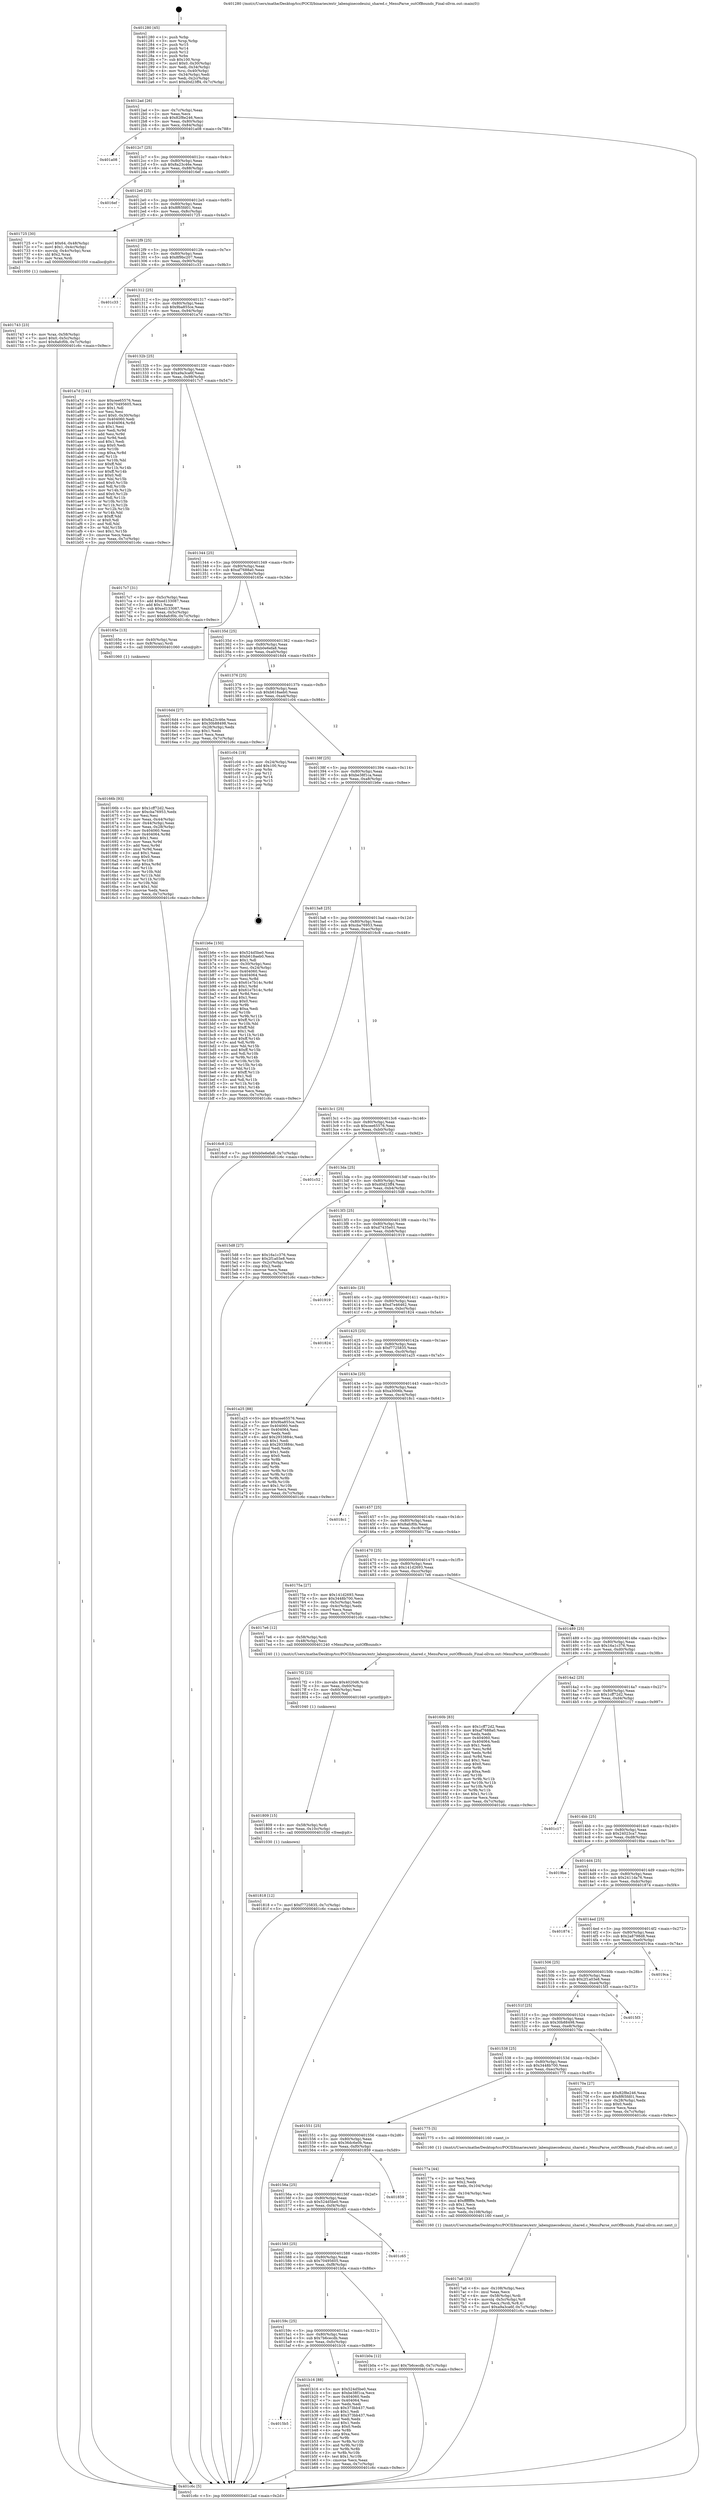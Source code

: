 digraph "0x401280" {
  label = "0x401280 (/mnt/c/Users/mathe/Desktop/tcc/POCII/binaries/extr_labenginecodeuiui_shared.c_MenuParse_outOfBounds_Final-ollvm.out::main(0))"
  labelloc = "t"
  node[shape=record]

  Entry [label="",width=0.3,height=0.3,shape=circle,fillcolor=black,style=filled]
  "0x4012ad" [label="{
     0x4012ad [26]\l
     | [instrs]\l
     &nbsp;&nbsp;0x4012ad \<+3\>: mov -0x7c(%rbp),%eax\l
     &nbsp;&nbsp;0x4012b0 \<+2\>: mov %eax,%ecx\l
     &nbsp;&nbsp;0x4012b2 \<+6\>: sub $0x82f8e246,%ecx\l
     &nbsp;&nbsp;0x4012b8 \<+3\>: mov %eax,-0x80(%rbp)\l
     &nbsp;&nbsp;0x4012bb \<+6\>: mov %ecx,-0x84(%rbp)\l
     &nbsp;&nbsp;0x4012c1 \<+6\>: je 0000000000401a08 \<main+0x788\>\l
  }"]
  "0x401a08" [label="{
     0x401a08\l
  }", style=dashed]
  "0x4012c7" [label="{
     0x4012c7 [25]\l
     | [instrs]\l
     &nbsp;&nbsp;0x4012c7 \<+5\>: jmp 00000000004012cc \<main+0x4c\>\l
     &nbsp;&nbsp;0x4012cc \<+3\>: mov -0x80(%rbp),%eax\l
     &nbsp;&nbsp;0x4012cf \<+5\>: sub $0x8a23c46e,%eax\l
     &nbsp;&nbsp;0x4012d4 \<+6\>: mov %eax,-0x88(%rbp)\l
     &nbsp;&nbsp;0x4012da \<+6\>: je 00000000004016ef \<main+0x46f\>\l
  }"]
  Exit [label="",width=0.3,height=0.3,shape=circle,fillcolor=black,style=filled,peripheries=2]
  "0x4016ef" [label="{
     0x4016ef\l
  }", style=dashed]
  "0x4012e0" [label="{
     0x4012e0 [25]\l
     | [instrs]\l
     &nbsp;&nbsp;0x4012e0 \<+5\>: jmp 00000000004012e5 \<main+0x65\>\l
     &nbsp;&nbsp;0x4012e5 \<+3\>: mov -0x80(%rbp),%eax\l
     &nbsp;&nbsp;0x4012e8 \<+5\>: sub $0x8f65fd01,%eax\l
     &nbsp;&nbsp;0x4012ed \<+6\>: mov %eax,-0x8c(%rbp)\l
     &nbsp;&nbsp;0x4012f3 \<+6\>: je 0000000000401725 \<main+0x4a5\>\l
  }"]
  "0x4015b5" [label="{
     0x4015b5\l
  }", style=dashed]
  "0x401725" [label="{
     0x401725 [30]\l
     | [instrs]\l
     &nbsp;&nbsp;0x401725 \<+7\>: movl $0x64,-0x48(%rbp)\l
     &nbsp;&nbsp;0x40172c \<+7\>: movl $0x1,-0x4c(%rbp)\l
     &nbsp;&nbsp;0x401733 \<+4\>: movslq -0x4c(%rbp),%rax\l
     &nbsp;&nbsp;0x401737 \<+4\>: shl $0x2,%rax\l
     &nbsp;&nbsp;0x40173b \<+3\>: mov %rax,%rdi\l
     &nbsp;&nbsp;0x40173e \<+5\>: call 0000000000401050 \<malloc@plt\>\l
     | [calls]\l
     &nbsp;&nbsp;0x401050 \{1\} (unknown)\l
  }"]
  "0x4012f9" [label="{
     0x4012f9 [25]\l
     | [instrs]\l
     &nbsp;&nbsp;0x4012f9 \<+5\>: jmp 00000000004012fe \<main+0x7e\>\l
     &nbsp;&nbsp;0x4012fe \<+3\>: mov -0x80(%rbp),%eax\l
     &nbsp;&nbsp;0x401301 \<+5\>: sub $0x8f9bc207,%eax\l
     &nbsp;&nbsp;0x401306 \<+6\>: mov %eax,-0x90(%rbp)\l
     &nbsp;&nbsp;0x40130c \<+6\>: je 0000000000401c33 \<main+0x9b3\>\l
  }"]
  "0x401b16" [label="{
     0x401b16 [88]\l
     | [instrs]\l
     &nbsp;&nbsp;0x401b16 \<+5\>: mov $0x524d5be0,%eax\l
     &nbsp;&nbsp;0x401b1b \<+5\>: mov $0xbe38f1ca,%ecx\l
     &nbsp;&nbsp;0x401b20 \<+7\>: mov 0x404060,%edx\l
     &nbsp;&nbsp;0x401b27 \<+7\>: mov 0x404064,%esi\l
     &nbsp;&nbsp;0x401b2e \<+2\>: mov %edx,%edi\l
     &nbsp;&nbsp;0x401b30 \<+6\>: sub $0x373bb437,%edi\l
     &nbsp;&nbsp;0x401b36 \<+3\>: sub $0x1,%edi\l
     &nbsp;&nbsp;0x401b39 \<+6\>: add $0x373bb437,%edi\l
     &nbsp;&nbsp;0x401b3f \<+3\>: imul %edi,%edx\l
     &nbsp;&nbsp;0x401b42 \<+3\>: and $0x1,%edx\l
     &nbsp;&nbsp;0x401b45 \<+3\>: cmp $0x0,%edx\l
     &nbsp;&nbsp;0x401b48 \<+4\>: sete %r8b\l
     &nbsp;&nbsp;0x401b4c \<+3\>: cmp $0xa,%esi\l
     &nbsp;&nbsp;0x401b4f \<+4\>: setl %r9b\l
     &nbsp;&nbsp;0x401b53 \<+3\>: mov %r8b,%r10b\l
     &nbsp;&nbsp;0x401b56 \<+3\>: and %r9b,%r10b\l
     &nbsp;&nbsp;0x401b59 \<+3\>: xor %r9b,%r8b\l
     &nbsp;&nbsp;0x401b5c \<+3\>: or %r8b,%r10b\l
     &nbsp;&nbsp;0x401b5f \<+4\>: test $0x1,%r10b\l
     &nbsp;&nbsp;0x401b63 \<+3\>: cmovne %ecx,%eax\l
     &nbsp;&nbsp;0x401b66 \<+3\>: mov %eax,-0x7c(%rbp)\l
     &nbsp;&nbsp;0x401b69 \<+5\>: jmp 0000000000401c6c \<main+0x9ec\>\l
  }"]
  "0x401c33" [label="{
     0x401c33\l
  }", style=dashed]
  "0x401312" [label="{
     0x401312 [25]\l
     | [instrs]\l
     &nbsp;&nbsp;0x401312 \<+5\>: jmp 0000000000401317 \<main+0x97\>\l
     &nbsp;&nbsp;0x401317 \<+3\>: mov -0x80(%rbp),%eax\l
     &nbsp;&nbsp;0x40131a \<+5\>: sub $0x9ba855ce,%eax\l
     &nbsp;&nbsp;0x40131f \<+6\>: mov %eax,-0x94(%rbp)\l
     &nbsp;&nbsp;0x401325 \<+6\>: je 0000000000401a7d \<main+0x7fd\>\l
  }"]
  "0x40159c" [label="{
     0x40159c [25]\l
     | [instrs]\l
     &nbsp;&nbsp;0x40159c \<+5\>: jmp 00000000004015a1 \<main+0x321\>\l
     &nbsp;&nbsp;0x4015a1 \<+3\>: mov -0x80(%rbp),%eax\l
     &nbsp;&nbsp;0x4015a4 \<+5\>: sub $0x7b6cecdb,%eax\l
     &nbsp;&nbsp;0x4015a9 \<+6\>: mov %eax,-0xfc(%rbp)\l
     &nbsp;&nbsp;0x4015af \<+6\>: je 0000000000401b16 \<main+0x896\>\l
  }"]
  "0x401a7d" [label="{
     0x401a7d [141]\l
     | [instrs]\l
     &nbsp;&nbsp;0x401a7d \<+5\>: mov $0xcee65576,%eax\l
     &nbsp;&nbsp;0x401a82 \<+5\>: mov $0x70495605,%ecx\l
     &nbsp;&nbsp;0x401a87 \<+2\>: mov $0x1,%dl\l
     &nbsp;&nbsp;0x401a89 \<+2\>: xor %esi,%esi\l
     &nbsp;&nbsp;0x401a8b \<+7\>: movl $0x0,-0x30(%rbp)\l
     &nbsp;&nbsp;0x401a92 \<+7\>: mov 0x404060,%edi\l
     &nbsp;&nbsp;0x401a99 \<+8\>: mov 0x404064,%r8d\l
     &nbsp;&nbsp;0x401aa1 \<+3\>: sub $0x1,%esi\l
     &nbsp;&nbsp;0x401aa4 \<+3\>: mov %edi,%r9d\l
     &nbsp;&nbsp;0x401aa7 \<+3\>: add %esi,%r9d\l
     &nbsp;&nbsp;0x401aaa \<+4\>: imul %r9d,%edi\l
     &nbsp;&nbsp;0x401aae \<+3\>: and $0x1,%edi\l
     &nbsp;&nbsp;0x401ab1 \<+3\>: cmp $0x0,%edi\l
     &nbsp;&nbsp;0x401ab4 \<+4\>: sete %r10b\l
     &nbsp;&nbsp;0x401ab8 \<+4\>: cmp $0xa,%r8d\l
     &nbsp;&nbsp;0x401abc \<+4\>: setl %r11b\l
     &nbsp;&nbsp;0x401ac0 \<+3\>: mov %r10b,%bl\l
     &nbsp;&nbsp;0x401ac3 \<+3\>: xor $0xff,%bl\l
     &nbsp;&nbsp;0x401ac6 \<+3\>: mov %r11b,%r14b\l
     &nbsp;&nbsp;0x401ac9 \<+4\>: xor $0xff,%r14b\l
     &nbsp;&nbsp;0x401acd \<+3\>: xor $0x0,%dl\l
     &nbsp;&nbsp;0x401ad0 \<+3\>: mov %bl,%r15b\l
     &nbsp;&nbsp;0x401ad3 \<+4\>: and $0x0,%r15b\l
     &nbsp;&nbsp;0x401ad7 \<+3\>: and %dl,%r10b\l
     &nbsp;&nbsp;0x401ada \<+3\>: mov %r14b,%r12b\l
     &nbsp;&nbsp;0x401add \<+4\>: and $0x0,%r12b\l
     &nbsp;&nbsp;0x401ae1 \<+3\>: and %dl,%r11b\l
     &nbsp;&nbsp;0x401ae4 \<+3\>: or %r10b,%r15b\l
     &nbsp;&nbsp;0x401ae7 \<+3\>: or %r11b,%r12b\l
     &nbsp;&nbsp;0x401aea \<+3\>: xor %r12b,%r15b\l
     &nbsp;&nbsp;0x401aed \<+3\>: or %r14b,%bl\l
     &nbsp;&nbsp;0x401af0 \<+3\>: xor $0xff,%bl\l
     &nbsp;&nbsp;0x401af3 \<+3\>: or $0x0,%dl\l
     &nbsp;&nbsp;0x401af6 \<+2\>: and %dl,%bl\l
     &nbsp;&nbsp;0x401af8 \<+3\>: or %bl,%r15b\l
     &nbsp;&nbsp;0x401afb \<+4\>: test $0x1,%r15b\l
     &nbsp;&nbsp;0x401aff \<+3\>: cmovne %ecx,%eax\l
     &nbsp;&nbsp;0x401b02 \<+3\>: mov %eax,-0x7c(%rbp)\l
     &nbsp;&nbsp;0x401b05 \<+5\>: jmp 0000000000401c6c \<main+0x9ec\>\l
  }"]
  "0x40132b" [label="{
     0x40132b [25]\l
     | [instrs]\l
     &nbsp;&nbsp;0x40132b \<+5\>: jmp 0000000000401330 \<main+0xb0\>\l
     &nbsp;&nbsp;0x401330 \<+3\>: mov -0x80(%rbp),%eax\l
     &nbsp;&nbsp;0x401333 \<+5\>: sub $0xa9a3ca6f,%eax\l
     &nbsp;&nbsp;0x401338 \<+6\>: mov %eax,-0x98(%rbp)\l
     &nbsp;&nbsp;0x40133e \<+6\>: je 00000000004017c7 \<main+0x547\>\l
  }"]
  "0x401b0a" [label="{
     0x401b0a [12]\l
     | [instrs]\l
     &nbsp;&nbsp;0x401b0a \<+7\>: movl $0x7b6cecdb,-0x7c(%rbp)\l
     &nbsp;&nbsp;0x401b11 \<+5\>: jmp 0000000000401c6c \<main+0x9ec\>\l
  }"]
  "0x4017c7" [label="{
     0x4017c7 [31]\l
     | [instrs]\l
     &nbsp;&nbsp;0x4017c7 \<+3\>: mov -0x5c(%rbp),%eax\l
     &nbsp;&nbsp;0x4017ca \<+5\>: add $0xed133087,%eax\l
     &nbsp;&nbsp;0x4017cf \<+3\>: add $0x1,%eax\l
     &nbsp;&nbsp;0x4017d2 \<+5\>: sub $0xed133087,%eax\l
     &nbsp;&nbsp;0x4017d7 \<+3\>: mov %eax,-0x5c(%rbp)\l
     &nbsp;&nbsp;0x4017da \<+7\>: movl $0x8afcf0b,-0x7c(%rbp)\l
     &nbsp;&nbsp;0x4017e1 \<+5\>: jmp 0000000000401c6c \<main+0x9ec\>\l
  }"]
  "0x401344" [label="{
     0x401344 [25]\l
     | [instrs]\l
     &nbsp;&nbsp;0x401344 \<+5\>: jmp 0000000000401349 \<main+0xc9\>\l
     &nbsp;&nbsp;0x401349 \<+3\>: mov -0x80(%rbp),%eax\l
     &nbsp;&nbsp;0x40134c \<+5\>: sub $0xaf7688a0,%eax\l
     &nbsp;&nbsp;0x401351 \<+6\>: mov %eax,-0x9c(%rbp)\l
     &nbsp;&nbsp;0x401357 \<+6\>: je 000000000040165e \<main+0x3de\>\l
  }"]
  "0x401583" [label="{
     0x401583 [25]\l
     | [instrs]\l
     &nbsp;&nbsp;0x401583 \<+5\>: jmp 0000000000401588 \<main+0x308\>\l
     &nbsp;&nbsp;0x401588 \<+3\>: mov -0x80(%rbp),%eax\l
     &nbsp;&nbsp;0x40158b \<+5\>: sub $0x70495605,%eax\l
     &nbsp;&nbsp;0x401590 \<+6\>: mov %eax,-0xf8(%rbp)\l
     &nbsp;&nbsp;0x401596 \<+6\>: je 0000000000401b0a \<main+0x88a\>\l
  }"]
  "0x40165e" [label="{
     0x40165e [13]\l
     | [instrs]\l
     &nbsp;&nbsp;0x40165e \<+4\>: mov -0x40(%rbp),%rax\l
     &nbsp;&nbsp;0x401662 \<+4\>: mov 0x8(%rax),%rdi\l
     &nbsp;&nbsp;0x401666 \<+5\>: call 0000000000401060 \<atoi@plt\>\l
     | [calls]\l
     &nbsp;&nbsp;0x401060 \{1\} (unknown)\l
  }"]
  "0x40135d" [label="{
     0x40135d [25]\l
     | [instrs]\l
     &nbsp;&nbsp;0x40135d \<+5\>: jmp 0000000000401362 \<main+0xe2\>\l
     &nbsp;&nbsp;0x401362 \<+3\>: mov -0x80(%rbp),%eax\l
     &nbsp;&nbsp;0x401365 \<+5\>: sub $0xb0e6efa8,%eax\l
     &nbsp;&nbsp;0x40136a \<+6\>: mov %eax,-0xa0(%rbp)\l
     &nbsp;&nbsp;0x401370 \<+6\>: je 00000000004016d4 \<main+0x454\>\l
  }"]
  "0x401c65" [label="{
     0x401c65\l
  }", style=dashed]
  "0x4016d4" [label="{
     0x4016d4 [27]\l
     | [instrs]\l
     &nbsp;&nbsp;0x4016d4 \<+5\>: mov $0x8a23c46e,%eax\l
     &nbsp;&nbsp;0x4016d9 \<+5\>: mov $0x30b88498,%ecx\l
     &nbsp;&nbsp;0x4016de \<+3\>: mov -0x28(%rbp),%edx\l
     &nbsp;&nbsp;0x4016e1 \<+3\>: cmp $0x1,%edx\l
     &nbsp;&nbsp;0x4016e4 \<+3\>: cmovl %ecx,%eax\l
     &nbsp;&nbsp;0x4016e7 \<+3\>: mov %eax,-0x7c(%rbp)\l
     &nbsp;&nbsp;0x4016ea \<+5\>: jmp 0000000000401c6c \<main+0x9ec\>\l
  }"]
  "0x401376" [label="{
     0x401376 [25]\l
     | [instrs]\l
     &nbsp;&nbsp;0x401376 \<+5\>: jmp 000000000040137b \<main+0xfb\>\l
     &nbsp;&nbsp;0x40137b \<+3\>: mov -0x80(%rbp),%eax\l
     &nbsp;&nbsp;0x40137e \<+5\>: sub $0xb618aeb0,%eax\l
     &nbsp;&nbsp;0x401383 \<+6\>: mov %eax,-0xa4(%rbp)\l
     &nbsp;&nbsp;0x401389 \<+6\>: je 0000000000401c04 \<main+0x984\>\l
  }"]
  "0x40156a" [label="{
     0x40156a [25]\l
     | [instrs]\l
     &nbsp;&nbsp;0x40156a \<+5\>: jmp 000000000040156f \<main+0x2ef\>\l
     &nbsp;&nbsp;0x40156f \<+3\>: mov -0x80(%rbp),%eax\l
     &nbsp;&nbsp;0x401572 \<+5\>: sub $0x524d5be0,%eax\l
     &nbsp;&nbsp;0x401577 \<+6\>: mov %eax,-0xf4(%rbp)\l
     &nbsp;&nbsp;0x40157d \<+6\>: je 0000000000401c65 \<main+0x9e5\>\l
  }"]
  "0x401c04" [label="{
     0x401c04 [19]\l
     | [instrs]\l
     &nbsp;&nbsp;0x401c04 \<+3\>: mov -0x24(%rbp),%eax\l
     &nbsp;&nbsp;0x401c07 \<+7\>: add $0x100,%rsp\l
     &nbsp;&nbsp;0x401c0e \<+1\>: pop %rbx\l
     &nbsp;&nbsp;0x401c0f \<+2\>: pop %r12\l
     &nbsp;&nbsp;0x401c11 \<+2\>: pop %r14\l
     &nbsp;&nbsp;0x401c13 \<+2\>: pop %r15\l
     &nbsp;&nbsp;0x401c15 \<+1\>: pop %rbp\l
     &nbsp;&nbsp;0x401c16 \<+1\>: ret\l
  }"]
  "0x40138f" [label="{
     0x40138f [25]\l
     | [instrs]\l
     &nbsp;&nbsp;0x40138f \<+5\>: jmp 0000000000401394 \<main+0x114\>\l
     &nbsp;&nbsp;0x401394 \<+3\>: mov -0x80(%rbp),%eax\l
     &nbsp;&nbsp;0x401397 \<+5\>: sub $0xbe38f1ca,%eax\l
     &nbsp;&nbsp;0x40139c \<+6\>: mov %eax,-0xa8(%rbp)\l
     &nbsp;&nbsp;0x4013a2 \<+6\>: je 0000000000401b6e \<main+0x8ee\>\l
  }"]
  "0x401859" [label="{
     0x401859\l
  }", style=dashed]
  "0x401b6e" [label="{
     0x401b6e [150]\l
     | [instrs]\l
     &nbsp;&nbsp;0x401b6e \<+5\>: mov $0x524d5be0,%eax\l
     &nbsp;&nbsp;0x401b73 \<+5\>: mov $0xb618aeb0,%ecx\l
     &nbsp;&nbsp;0x401b78 \<+2\>: mov $0x1,%dl\l
     &nbsp;&nbsp;0x401b7a \<+3\>: mov -0x30(%rbp),%esi\l
     &nbsp;&nbsp;0x401b7d \<+3\>: mov %esi,-0x24(%rbp)\l
     &nbsp;&nbsp;0x401b80 \<+7\>: mov 0x404060,%esi\l
     &nbsp;&nbsp;0x401b87 \<+7\>: mov 0x404064,%edi\l
     &nbsp;&nbsp;0x401b8e \<+3\>: mov %esi,%r8d\l
     &nbsp;&nbsp;0x401b91 \<+7\>: sub $0x61e7b14c,%r8d\l
     &nbsp;&nbsp;0x401b98 \<+4\>: sub $0x1,%r8d\l
     &nbsp;&nbsp;0x401b9c \<+7\>: add $0x61e7b14c,%r8d\l
     &nbsp;&nbsp;0x401ba3 \<+4\>: imul %r8d,%esi\l
     &nbsp;&nbsp;0x401ba7 \<+3\>: and $0x1,%esi\l
     &nbsp;&nbsp;0x401baa \<+3\>: cmp $0x0,%esi\l
     &nbsp;&nbsp;0x401bad \<+4\>: sete %r9b\l
     &nbsp;&nbsp;0x401bb1 \<+3\>: cmp $0xa,%edi\l
     &nbsp;&nbsp;0x401bb4 \<+4\>: setl %r10b\l
     &nbsp;&nbsp;0x401bb8 \<+3\>: mov %r9b,%r11b\l
     &nbsp;&nbsp;0x401bbb \<+4\>: xor $0xff,%r11b\l
     &nbsp;&nbsp;0x401bbf \<+3\>: mov %r10b,%bl\l
     &nbsp;&nbsp;0x401bc2 \<+3\>: xor $0xff,%bl\l
     &nbsp;&nbsp;0x401bc5 \<+3\>: xor $0x1,%dl\l
     &nbsp;&nbsp;0x401bc8 \<+3\>: mov %r11b,%r14b\l
     &nbsp;&nbsp;0x401bcb \<+4\>: and $0xff,%r14b\l
     &nbsp;&nbsp;0x401bcf \<+3\>: and %dl,%r9b\l
     &nbsp;&nbsp;0x401bd2 \<+3\>: mov %bl,%r15b\l
     &nbsp;&nbsp;0x401bd5 \<+4\>: and $0xff,%r15b\l
     &nbsp;&nbsp;0x401bd9 \<+3\>: and %dl,%r10b\l
     &nbsp;&nbsp;0x401bdc \<+3\>: or %r9b,%r14b\l
     &nbsp;&nbsp;0x401bdf \<+3\>: or %r10b,%r15b\l
     &nbsp;&nbsp;0x401be2 \<+3\>: xor %r15b,%r14b\l
     &nbsp;&nbsp;0x401be5 \<+3\>: or %bl,%r11b\l
     &nbsp;&nbsp;0x401be8 \<+4\>: xor $0xff,%r11b\l
     &nbsp;&nbsp;0x401bec \<+3\>: or $0x1,%dl\l
     &nbsp;&nbsp;0x401bef \<+3\>: and %dl,%r11b\l
     &nbsp;&nbsp;0x401bf2 \<+3\>: or %r11b,%r14b\l
     &nbsp;&nbsp;0x401bf5 \<+4\>: test $0x1,%r14b\l
     &nbsp;&nbsp;0x401bf9 \<+3\>: cmovne %ecx,%eax\l
     &nbsp;&nbsp;0x401bfc \<+3\>: mov %eax,-0x7c(%rbp)\l
     &nbsp;&nbsp;0x401bff \<+5\>: jmp 0000000000401c6c \<main+0x9ec\>\l
  }"]
  "0x4013a8" [label="{
     0x4013a8 [25]\l
     | [instrs]\l
     &nbsp;&nbsp;0x4013a8 \<+5\>: jmp 00000000004013ad \<main+0x12d\>\l
     &nbsp;&nbsp;0x4013ad \<+3\>: mov -0x80(%rbp),%eax\l
     &nbsp;&nbsp;0x4013b0 \<+5\>: sub $0xcba76953,%eax\l
     &nbsp;&nbsp;0x4013b5 \<+6\>: mov %eax,-0xac(%rbp)\l
     &nbsp;&nbsp;0x4013bb \<+6\>: je 00000000004016c8 \<main+0x448\>\l
  }"]
  "0x401818" [label="{
     0x401818 [12]\l
     | [instrs]\l
     &nbsp;&nbsp;0x401818 \<+7\>: movl $0xf7725835,-0x7c(%rbp)\l
     &nbsp;&nbsp;0x40181f \<+5\>: jmp 0000000000401c6c \<main+0x9ec\>\l
  }"]
  "0x4016c8" [label="{
     0x4016c8 [12]\l
     | [instrs]\l
     &nbsp;&nbsp;0x4016c8 \<+7\>: movl $0xb0e6efa8,-0x7c(%rbp)\l
     &nbsp;&nbsp;0x4016cf \<+5\>: jmp 0000000000401c6c \<main+0x9ec\>\l
  }"]
  "0x4013c1" [label="{
     0x4013c1 [25]\l
     | [instrs]\l
     &nbsp;&nbsp;0x4013c1 \<+5\>: jmp 00000000004013c6 \<main+0x146\>\l
     &nbsp;&nbsp;0x4013c6 \<+3\>: mov -0x80(%rbp),%eax\l
     &nbsp;&nbsp;0x4013c9 \<+5\>: sub $0xcee65576,%eax\l
     &nbsp;&nbsp;0x4013ce \<+6\>: mov %eax,-0xb0(%rbp)\l
     &nbsp;&nbsp;0x4013d4 \<+6\>: je 0000000000401c52 \<main+0x9d2\>\l
  }"]
  "0x401809" [label="{
     0x401809 [15]\l
     | [instrs]\l
     &nbsp;&nbsp;0x401809 \<+4\>: mov -0x58(%rbp),%rdi\l
     &nbsp;&nbsp;0x40180d \<+6\>: mov %eax,-0x10c(%rbp)\l
     &nbsp;&nbsp;0x401813 \<+5\>: call 0000000000401030 \<free@plt\>\l
     | [calls]\l
     &nbsp;&nbsp;0x401030 \{1\} (unknown)\l
  }"]
  "0x401c52" [label="{
     0x401c52\l
  }", style=dashed]
  "0x4013da" [label="{
     0x4013da [25]\l
     | [instrs]\l
     &nbsp;&nbsp;0x4013da \<+5\>: jmp 00000000004013df \<main+0x15f\>\l
     &nbsp;&nbsp;0x4013df \<+3\>: mov -0x80(%rbp),%eax\l
     &nbsp;&nbsp;0x4013e2 \<+5\>: sub $0xd0d23ff4,%eax\l
     &nbsp;&nbsp;0x4013e7 \<+6\>: mov %eax,-0xb4(%rbp)\l
     &nbsp;&nbsp;0x4013ed \<+6\>: je 00000000004015d8 \<main+0x358\>\l
  }"]
  "0x4017f2" [label="{
     0x4017f2 [23]\l
     | [instrs]\l
     &nbsp;&nbsp;0x4017f2 \<+10\>: movabs $0x4020d6,%rdi\l
     &nbsp;&nbsp;0x4017fc \<+3\>: mov %eax,-0x60(%rbp)\l
     &nbsp;&nbsp;0x4017ff \<+3\>: mov -0x60(%rbp),%esi\l
     &nbsp;&nbsp;0x401802 \<+2\>: mov $0x0,%al\l
     &nbsp;&nbsp;0x401804 \<+5\>: call 0000000000401040 \<printf@plt\>\l
     | [calls]\l
     &nbsp;&nbsp;0x401040 \{1\} (unknown)\l
  }"]
  "0x4015d8" [label="{
     0x4015d8 [27]\l
     | [instrs]\l
     &nbsp;&nbsp;0x4015d8 \<+5\>: mov $0x16a1c376,%eax\l
     &nbsp;&nbsp;0x4015dd \<+5\>: mov $0x2f1a03e8,%ecx\l
     &nbsp;&nbsp;0x4015e2 \<+3\>: mov -0x2c(%rbp),%edx\l
     &nbsp;&nbsp;0x4015e5 \<+3\>: cmp $0x2,%edx\l
     &nbsp;&nbsp;0x4015e8 \<+3\>: cmovne %ecx,%eax\l
     &nbsp;&nbsp;0x4015eb \<+3\>: mov %eax,-0x7c(%rbp)\l
     &nbsp;&nbsp;0x4015ee \<+5\>: jmp 0000000000401c6c \<main+0x9ec\>\l
  }"]
  "0x4013f3" [label="{
     0x4013f3 [25]\l
     | [instrs]\l
     &nbsp;&nbsp;0x4013f3 \<+5\>: jmp 00000000004013f8 \<main+0x178\>\l
     &nbsp;&nbsp;0x4013f8 \<+3\>: mov -0x80(%rbp),%eax\l
     &nbsp;&nbsp;0x4013fb \<+5\>: sub $0xd7435e01,%eax\l
     &nbsp;&nbsp;0x401400 \<+6\>: mov %eax,-0xb8(%rbp)\l
     &nbsp;&nbsp;0x401406 \<+6\>: je 0000000000401919 \<main+0x699\>\l
  }"]
  "0x401c6c" [label="{
     0x401c6c [5]\l
     | [instrs]\l
     &nbsp;&nbsp;0x401c6c \<+5\>: jmp 00000000004012ad \<main+0x2d\>\l
  }"]
  "0x401280" [label="{
     0x401280 [45]\l
     | [instrs]\l
     &nbsp;&nbsp;0x401280 \<+1\>: push %rbp\l
     &nbsp;&nbsp;0x401281 \<+3\>: mov %rsp,%rbp\l
     &nbsp;&nbsp;0x401284 \<+2\>: push %r15\l
     &nbsp;&nbsp;0x401286 \<+2\>: push %r14\l
     &nbsp;&nbsp;0x401288 \<+2\>: push %r12\l
     &nbsp;&nbsp;0x40128a \<+1\>: push %rbx\l
     &nbsp;&nbsp;0x40128b \<+7\>: sub $0x100,%rsp\l
     &nbsp;&nbsp;0x401292 \<+7\>: movl $0x0,-0x30(%rbp)\l
     &nbsp;&nbsp;0x401299 \<+3\>: mov %edi,-0x34(%rbp)\l
     &nbsp;&nbsp;0x40129c \<+4\>: mov %rsi,-0x40(%rbp)\l
     &nbsp;&nbsp;0x4012a0 \<+3\>: mov -0x34(%rbp),%edi\l
     &nbsp;&nbsp;0x4012a3 \<+3\>: mov %edi,-0x2c(%rbp)\l
     &nbsp;&nbsp;0x4012a6 \<+7\>: movl $0xd0d23ff4,-0x7c(%rbp)\l
  }"]
  "0x4017a6" [label="{
     0x4017a6 [33]\l
     | [instrs]\l
     &nbsp;&nbsp;0x4017a6 \<+6\>: mov -0x108(%rbp),%ecx\l
     &nbsp;&nbsp;0x4017ac \<+3\>: imul %eax,%ecx\l
     &nbsp;&nbsp;0x4017af \<+4\>: mov -0x58(%rbp),%rdi\l
     &nbsp;&nbsp;0x4017b3 \<+4\>: movslq -0x5c(%rbp),%r8\l
     &nbsp;&nbsp;0x4017b7 \<+4\>: mov %ecx,(%rdi,%r8,4)\l
     &nbsp;&nbsp;0x4017bb \<+7\>: movl $0xa9a3ca6f,-0x7c(%rbp)\l
     &nbsp;&nbsp;0x4017c2 \<+5\>: jmp 0000000000401c6c \<main+0x9ec\>\l
  }"]
  "0x401919" [label="{
     0x401919\l
  }", style=dashed]
  "0x40140c" [label="{
     0x40140c [25]\l
     | [instrs]\l
     &nbsp;&nbsp;0x40140c \<+5\>: jmp 0000000000401411 \<main+0x191\>\l
     &nbsp;&nbsp;0x401411 \<+3\>: mov -0x80(%rbp),%eax\l
     &nbsp;&nbsp;0x401414 \<+5\>: sub $0xd7e46462,%eax\l
     &nbsp;&nbsp;0x401419 \<+6\>: mov %eax,-0xbc(%rbp)\l
     &nbsp;&nbsp;0x40141f \<+6\>: je 0000000000401824 \<main+0x5a4\>\l
  }"]
  "0x40177a" [label="{
     0x40177a [44]\l
     | [instrs]\l
     &nbsp;&nbsp;0x40177a \<+2\>: xor %ecx,%ecx\l
     &nbsp;&nbsp;0x40177c \<+5\>: mov $0x2,%edx\l
     &nbsp;&nbsp;0x401781 \<+6\>: mov %edx,-0x104(%rbp)\l
     &nbsp;&nbsp;0x401787 \<+1\>: cltd\l
     &nbsp;&nbsp;0x401788 \<+6\>: mov -0x104(%rbp),%esi\l
     &nbsp;&nbsp;0x40178e \<+2\>: idiv %esi\l
     &nbsp;&nbsp;0x401790 \<+6\>: imul $0xfffffffe,%edx,%edx\l
     &nbsp;&nbsp;0x401796 \<+3\>: sub $0x1,%ecx\l
     &nbsp;&nbsp;0x401799 \<+2\>: sub %ecx,%edx\l
     &nbsp;&nbsp;0x40179b \<+6\>: mov %edx,-0x108(%rbp)\l
     &nbsp;&nbsp;0x4017a1 \<+5\>: call 0000000000401160 \<next_i\>\l
     | [calls]\l
     &nbsp;&nbsp;0x401160 \{1\} (/mnt/c/Users/mathe/Desktop/tcc/POCII/binaries/extr_labenginecodeuiui_shared.c_MenuParse_outOfBounds_Final-ollvm.out::next_i)\l
  }"]
  "0x401824" [label="{
     0x401824\l
  }", style=dashed]
  "0x401425" [label="{
     0x401425 [25]\l
     | [instrs]\l
     &nbsp;&nbsp;0x401425 \<+5\>: jmp 000000000040142a \<main+0x1aa\>\l
     &nbsp;&nbsp;0x40142a \<+3\>: mov -0x80(%rbp),%eax\l
     &nbsp;&nbsp;0x40142d \<+5\>: sub $0xf7725835,%eax\l
     &nbsp;&nbsp;0x401432 \<+6\>: mov %eax,-0xc0(%rbp)\l
     &nbsp;&nbsp;0x401438 \<+6\>: je 0000000000401a25 \<main+0x7a5\>\l
  }"]
  "0x401551" [label="{
     0x401551 [25]\l
     | [instrs]\l
     &nbsp;&nbsp;0x401551 \<+5\>: jmp 0000000000401556 \<main+0x2d6\>\l
     &nbsp;&nbsp;0x401556 \<+3\>: mov -0x80(%rbp),%eax\l
     &nbsp;&nbsp;0x401559 \<+5\>: sub $0x36dc6e0b,%eax\l
     &nbsp;&nbsp;0x40155e \<+6\>: mov %eax,-0xf0(%rbp)\l
     &nbsp;&nbsp;0x401564 \<+6\>: je 0000000000401859 \<main+0x5d9\>\l
  }"]
  "0x401a25" [label="{
     0x401a25 [88]\l
     | [instrs]\l
     &nbsp;&nbsp;0x401a25 \<+5\>: mov $0xcee65576,%eax\l
     &nbsp;&nbsp;0x401a2a \<+5\>: mov $0x9ba855ce,%ecx\l
     &nbsp;&nbsp;0x401a2f \<+7\>: mov 0x404060,%edx\l
     &nbsp;&nbsp;0x401a36 \<+7\>: mov 0x404064,%esi\l
     &nbsp;&nbsp;0x401a3d \<+2\>: mov %edx,%edi\l
     &nbsp;&nbsp;0x401a3f \<+6\>: add $0x2933884c,%edi\l
     &nbsp;&nbsp;0x401a45 \<+3\>: sub $0x1,%edi\l
     &nbsp;&nbsp;0x401a48 \<+6\>: sub $0x2933884c,%edi\l
     &nbsp;&nbsp;0x401a4e \<+3\>: imul %edi,%edx\l
     &nbsp;&nbsp;0x401a51 \<+3\>: and $0x1,%edx\l
     &nbsp;&nbsp;0x401a54 \<+3\>: cmp $0x0,%edx\l
     &nbsp;&nbsp;0x401a57 \<+4\>: sete %r8b\l
     &nbsp;&nbsp;0x401a5b \<+3\>: cmp $0xa,%esi\l
     &nbsp;&nbsp;0x401a5e \<+4\>: setl %r9b\l
     &nbsp;&nbsp;0x401a62 \<+3\>: mov %r8b,%r10b\l
     &nbsp;&nbsp;0x401a65 \<+3\>: and %r9b,%r10b\l
     &nbsp;&nbsp;0x401a68 \<+3\>: xor %r9b,%r8b\l
     &nbsp;&nbsp;0x401a6b \<+3\>: or %r8b,%r10b\l
     &nbsp;&nbsp;0x401a6e \<+4\>: test $0x1,%r10b\l
     &nbsp;&nbsp;0x401a72 \<+3\>: cmovne %ecx,%eax\l
     &nbsp;&nbsp;0x401a75 \<+3\>: mov %eax,-0x7c(%rbp)\l
     &nbsp;&nbsp;0x401a78 \<+5\>: jmp 0000000000401c6c \<main+0x9ec\>\l
  }"]
  "0x40143e" [label="{
     0x40143e [25]\l
     | [instrs]\l
     &nbsp;&nbsp;0x40143e \<+5\>: jmp 0000000000401443 \<main+0x1c3\>\l
     &nbsp;&nbsp;0x401443 \<+3\>: mov -0x80(%rbp),%eax\l
     &nbsp;&nbsp;0x401446 \<+5\>: sub $0xa3006b,%eax\l
     &nbsp;&nbsp;0x40144b \<+6\>: mov %eax,-0xc4(%rbp)\l
     &nbsp;&nbsp;0x401451 \<+6\>: je 00000000004018c1 \<main+0x641\>\l
  }"]
  "0x401775" [label="{
     0x401775 [5]\l
     | [instrs]\l
     &nbsp;&nbsp;0x401775 \<+5\>: call 0000000000401160 \<next_i\>\l
     | [calls]\l
     &nbsp;&nbsp;0x401160 \{1\} (/mnt/c/Users/mathe/Desktop/tcc/POCII/binaries/extr_labenginecodeuiui_shared.c_MenuParse_outOfBounds_Final-ollvm.out::next_i)\l
  }"]
  "0x4018c1" [label="{
     0x4018c1\l
  }", style=dashed]
  "0x401457" [label="{
     0x401457 [25]\l
     | [instrs]\l
     &nbsp;&nbsp;0x401457 \<+5\>: jmp 000000000040145c \<main+0x1dc\>\l
     &nbsp;&nbsp;0x40145c \<+3\>: mov -0x80(%rbp),%eax\l
     &nbsp;&nbsp;0x40145f \<+5\>: sub $0x8afcf0b,%eax\l
     &nbsp;&nbsp;0x401464 \<+6\>: mov %eax,-0xc8(%rbp)\l
     &nbsp;&nbsp;0x40146a \<+6\>: je 000000000040175a \<main+0x4da\>\l
  }"]
  "0x401743" [label="{
     0x401743 [23]\l
     | [instrs]\l
     &nbsp;&nbsp;0x401743 \<+4\>: mov %rax,-0x58(%rbp)\l
     &nbsp;&nbsp;0x401747 \<+7\>: movl $0x0,-0x5c(%rbp)\l
     &nbsp;&nbsp;0x40174e \<+7\>: movl $0x8afcf0b,-0x7c(%rbp)\l
     &nbsp;&nbsp;0x401755 \<+5\>: jmp 0000000000401c6c \<main+0x9ec\>\l
  }"]
  "0x40175a" [label="{
     0x40175a [27]\l
     | [instrs]\l
     &nbsp;&nbsp;0x40175a \<+5\>: mov $0x141d2693,%eax\l
     &nbsp;&nbsp;0x40175f \<+5\>: mov $0x3448b700,%ecx\l
     &nbsp;&nbsp;0x401764 \<+3\>: mov -0x5c(%rbp),%edx\l
     &nbsp;&nbsp;0x401767 \<+3\>: cmp -0x4c(%rbp),%edx\l
     &nbsp;&nbsp;0x40176a \<+3\>: cmovl %ecx,%eax\l
     &nbsp;&nbsp;0x40176d \<+3\>: mov %eax,-0x7c(%rbp)\l
     &nbsp;&nbsp;0x401770 \<+5\>: jmp 0000000000401c6c \<main+0x9ec\>\l
  }"]
  "0x401470" [label="{
     0x401470 [25]\l
     | [instrs]\l
     &nbsp;&nbsp;0x401470 \<+5\>: jmp 0000000000401475 \<main+0x1f5\>\l
     &nbsp;&nbsp;0x401475 \<+3\>: mov -0x80(%rbp),%eax\l
     &nbsp;&nbsp;0x401478 \<+5\>: sub $0x141d2693,%eax\l
     &nbsp;&nbsp;0x40147d \<+6\>: mov %eax,-0xcc(%rbp)\l
     &nbsp;&nbsp;0x401483 \<+6\>: je 00000000004017e6 \<main+0x566\>\l
  }"]
  "0x401538" [label="{
     0x401538 [25]\l
     | [instrs]\l
     &nbsp;&nbsp;0x401538 \<+5\>: jmp 000000000040153d \<main+0x2bd\>\l
     &nbsp;&nbsp;0x40153d \<+3\>: mov -0x80(%rbp),%eax\l
     &nbsp;&nbsp;0x401540 \<+5\>: sub $0x3448b700,%eax\l
     &nbsp;&nbsp;0x401545 \<+6\>: mov %eax,-0xec(%rbp)\l
     &nbsp;&nbsp;0x40154b \<+6\>: je 0000000000401775 \<main+0x4f5\>\l
  }"]
  "0x4017e6" [label="{
     0x4017e6 [12]\l
     | [instrs]\l
     &nbsp;&nbsp;0x4017e6 \<+4\>: mov -0x58(%rbp),%rdi\l
     &nbsp;&nbsp;0x4017ea \<+3\>: mov -0x48(%rbp),%esi\l
     &nbsp;&nbsp;0x4017ed \<+5\>: call 0000000000401240 \<MenuParse_outOfBounds\>\l
     | [calls]\l
     &nbsp;&nbsp;0x401240 \{1\} (/mnt/c/Users/mathe/Desktop/tcc/POCII/binaries/extr_labenginecodeuiui_shared.c_MenuParse_outOfBounds_Final-ollvm.out::MenuParse_outOfBounds)\l
  }"]
  "0x401489" [label="{
     0x401489 [25]\l
     | [instrs]\l
     &nbsp;&nbsp;0x401489 \<+5\>: jmp 000000000040148e \<main+0x20e\>\l
     &nbsp;&nbsp;0x40148e \<+3\>: mov -0x80(%rbp),%eax\l
     &nbsp;&nbsp;0x401491 \<+5\>: sub $0x16a1c376,%eax\l
     &nbsp;&nbsp;0x401496 \<+6\>: mov %eax,-0xd0(%rbp)\l
     &nbsp;&nbsp;0x40149c \<+6\>: je 000000000040160b \<main+0x38b\>\l
  }"]
  "0x40170a" [label="{
     0x40170a [27]\l
     | [instrs]\l
     &nbsp;&nbsp;0x40170a \<+5\>: mov $0x82f8e246,%eax\l
     &nbsp;&nbsp;0x40170f \<+5\>: mov $0x8f65fd01,%ecx\l
     &nbsp;&nbsp;0x401714 \<+3\>: mov -0x28(%rbp),%edx\l
     &nbsp;&nbsp;0x401717 \<+3\>: cmp $0x0,%edx\l
     &nbsp;&nbsp;0x40171a \<+3\>: cmove %ecx,%eax\l
     &nbsp;&nbsp;0x40171d \<+3\>: mov %eax,-0x7c(%rbp)\l
     &nbsp;&nbsp;0x401720 \<+5\>: jmp 0000000000401c6c \<main+0x9ec\>\l
  }"]
  "0x40160b" [label="{
     0x40160b [83]\l
     | [instrs]\l
     &nbsp;&nbsp;0x40160b \<+5\>: mov $0x1cff72d2,%eax\l
     &nbsp;&nbsp;0x401610 \<+5\>: mov $0xaf7688a0,%ecx\l
     &nbsp;&nbsp;0x401615 \<+2\>: xor %edx,%edx\l
     &nbsp;&nbsp;0x401617 \<+7\>: mov 0x404060,%esi\l
     &nbsp;&nbsp;0x40161e \<+7\>: mov 0x404064,%edi\l
     &nbsp;&nbsp;0x401625 \<+3\>: sub $0x1,%edx\l
     &nbsp;&nbsp;0x401628 \<+3\>: mov %esi,%r8d\l
     &nbsp;&nbsp;0x40162b \<+3\>: add %edx,%r8d\l
     &nbsp;&nbsp;0x40162e \<+4\>: imul %r8d,%esi\l
     &nbsp;&nbsp;0x401632 \<+3\>: and $0x1,%esi\l
     &nbsp;&nbsp;0x401635 \<+3\>: cmp $0x0,%esi\l
     &nbsp;&nbsp;0x401638 \<+4\>: sete %r9b\l
     &nbsp;&nbsp;0x40163c \<+3\>: cmp $0xa,%edi\l
     &nbsp;&nbsp;0x40163f \<+4\>: setl %r10b\l
     &nbsp;&nbsp;0x401643 \<+3\>: mov %r9b,%r11b\l
     &nbsp;&nbsp;0x401646 \<+3\>: and %r10b,%r11b\l
     &nbsp;&nbsp;0x401649 \<+3\>: xor %r10b,%r9b\l
     &nbsp;&nbsp;0x40164c \<+3\>: or %r9b,%r11b\l
     &nbsp;&nbsp;0x40164f \<+4\>: test $0x1,%r11b\l
     &nbsp;&nbsp;0x401653 \<+3\>: cmovne %ecx,%eax\l
     &nbsp;&nbsp;0x401656 \<+3\>: mov %eax,-0x7c(%rbp)\l
     &nbsp;&nbsp;0x401659 \<+5\>: jmp 0000000000401c6c \<main+0x9ec\>\l
  }"]
  "0x4014a2" [label="{
     0x4014a2 [25]\l
     | [instrs]\l
     &nbsp;&nbsp;0x4014a2 \<+5\>: jmp 00000000004014a7 \<main+0x227\>\l
     &nbsp;&nbsp;0x4014a7 \<+3\>: mov -0x80(%rbp),%eax\l
     &nbsp;&nbsp;0x4014aa \<+5\>: sub $0x1cff72d2,%eax\l
     &nbsp;&nbsp;0x4014af \<+6\>: mov %eax,-0xd4(%rbp)\l
     &nbsp;&nbsp;0x4014b5 \<+6\>: je 0000000000401c17 \<main+0x997\>\l
  }"]
  "0x40166b" [label="{
     0x40166b [93]\l
     | [instrs]\l
     &nbsp;&nbsp;0x40166b \<+5\>: mov $0x1cff72d2,%ecx\l
     &nbsp;&nbsp;0x401670 \<+5\>: mov $0xcba76953,%edx\l
     &nbsp;&nbsp;0x401675 \<+2\>: xor %esi,%esi\l
     &nbsp;&nbsp;0x401677 \<+3\>: mov %eax,-0x44(%rbp)\l
     &nbsp;&nbsp;0x40167a \<+3\>: mov -0x44(%rbp),%eax\l
     &nbsp;&nbsp;0x40167d \<+3\>: mov %eax,-0x28(%rbp)\l
     &nbsp;&nbsp;0x401680 \<+7\>: mov 0x404060,%eax\l
     &nbsp;&nbsp;0x401687 \<+8\>: mov 0x404064,%r8d\l
     &nbsp;&nbsp;0x40168f \<+3\>: sub $0x1,%esi\l
     &nbsp;&nbsp;0x401692 \<+3\>: mov %eax,%r9d\l
     &nbsp;&nbsp;0x401695 \<+3\>: add %esi,%r9d\l
     &nbsp;&nbsp;0x401698 \<+4\>: imul %r9d,%eax\l
     &nbsp;&nbsp;0x40169c \<+3\>: and $0x1,%eax\l
     &nbsp;&nbsp;0x40169f \<+3\>: cmp $0x0,%eax\l
     &nbsp;&nbsp;0x4016a2 \<+4\>: sete %r10b\l
     &nbsp;&nbsp;0x4016a6 \<+4\>: cmp $0xa,%r8d\l
     &nbsp;&nbsp;0x4016aa \<+4\>: setl %r11b\l
     &nbsp;&nbsp;0x4016ae \<+3\>: mov %r10b,%bl\l
     &nbsp;&nbsp;0x4016b1 \<+3\>: and %r11b,%bl\l
     &nbsp;&nbsp;0x4016b4 \<+3\>: xor %r11b,%r10b\l
     &nbsp;&nbsp;0x4016b7 \<+3\>: or %r10b,%bl\l
     &nbsp;&nbsp;0x4016ba \<+3\>: test $0x1,%bl\l
     &nbsp;&nbsp;0x4016bd \<+3\>: cmovne %edx,%ecx\l
     &nbsp;&nbsp;0x4016c0 \<+3\>: mov %ecx,-0x7c(%rbp)\l
     &nbsp;&nbsp;0x4016c3 \<+5\>: jmp 0000000000401c6c \<main+0x9ec\>\l
  }"]
  "0x40151f" [label="{
     0x40151f [25]\l
     | [instrs]\l
     &nbsp;&nbsp;0x40151f \<+5\>: jmp 0000000000401524 \<main+0x2a4\>\l
     &nbsp;&nbsp;0x401524 \<+3\>: mov -0x80(%rbp),%eax\l
     &nbsp;&nbsp;0x401527 \<+5\>: sub $0x30b88498,%eax\l
     &nbsp;&nbsp;0x40152c \<+6\>: mov %eax,-0xe8(%rbp)\l
     &nbsp;&nbsp;0x401532 \<+6\>: je 000000000040170a \<main+0x48a\>\l
  }"]
  "0x401c17" [label="{
     0x401c17\l
  }", style=dashed]
  "0x4014bb" [label="{
     0x4014bb [25]\l
     | [instrs]\l
     &nbsp;&nbsp;0x4014bb \<+5\>: jmp 00000000004014c0 \<main+0x240\>\l
     &nbsp;&nbsp;0x4014c0 \<+3\>: mov -0x80(%rbp),%eax\l
     &nbsp;&nbsp;0x4014c3 \<+5\>: sub $0x24023ca7,%eax\l
     &nbsp;&nbsp;0x4014c8 \<+6\>: mov %eax,-0xd8(%rbp)\l
     &nbsp;&nbsp;0x4014ce \<+6\>: je 00000000004019be \<main+0x73e\>\l
  }"]
  "0x4015f3" [label="{
     0x4015f3\l
  }", style=dashed]
  "0x4019be" [label="{
     0x4019be\l
  }", style=dashed]
  "0x4014d4" [label="{
     0x4014d4 [25]\l
     | [instrs]\l
     &nbsp;&nbsp;0x4014d4 \<+5\>: jmp 00000000004014d9 \<main+0x259\>\l
     &nbsp;&nbsp;0x4014d9 \<+3\>: mov -0x80(%rbp),%eax\l
     &nbsp;&nbsp;0x4014dc \<+5\>: sub $0x2411da76,%eax\l
     &nbsp;&nbsp;0x4014e1 \<+6\>: mov %eax,-0xdc(%rbp)\l
     &nbsp;&nbsp;0x4014e7 \<+6\>: je 0000000000401874 \<main+0x5f4\>\l
  }"]
  "0x401506" [label="{
     0x401506 [25]\l
     | [instrs]\l
     &nbsp;&nbsp;0x401506 \<+5\>: jmp 000000000040150b \<main+0x28b\>\l
     &nbsp;&nbsp;0x40150b \<+3\>: mov -0x80(%rbp),%eax\l
     &nbsp;&nbsp;0x40150e \<+5\>: sub $0x2f1a03e8,%eax\l
     &nbsp;&nbsp;0x401513 \<+6\>: mov %eax,-0xe4(%rbp)\l
     &nbsp;&nbsp;0x401519 \<+6\>: je 00000000004015f3 \<main+0x373\>\l
  }"]
  "0x401874" [label="{
     0x401874\l
  }", style=dashed]
  "0x4014ed" [label="{
     0x4014ed [25]\l
     | [instrs]\l
     &nbsp;&nbsp;0x4014ed \<+5\>: jmp 00000000004014f2 \<main+0x272\>\l
     &nbsp;&nbsp;0x4014f2 \<+3\>: mov -0x80(%rbp),%eax\l
     &nbsp;&nbsp;0x4014f5 \<+5\>: sub $0x2a8798d8,%eax\l
     &nbsp;&nbsp;0x4014fa \<+6\>: mov %eax,-0xe0(%rbp)\l
     &nbsp;&nbsp;0x401500 \<+6\>: je 00000000004019ca \<main+0x74a\>\l
  }"]
  "0x4019ca" [label="{
     0x4019ca\l
  }", style=dashed]
  Entry -> "0x401280" [label=" 1"]
  "0x4012ad" -> "0x401a08" [label=" 0"]
  "0x4012ad" -> "0x4012c7" [label=" 18"]
  "0x401c04" -> Exit [label=" 1"]
  "0x4012c7" -> "0x4016ef" [label=" 0"]
  "0x4012c7" -> "0x4012e0" [label=" 18"]
  "0x401b6e" -> "0x401c6c" [label=" 1"]
  "0x4012e0" -> "0x401725" [label=" 1"]
  "0x4012e0" -> "0x4012f9" [label=" 17"]
  "0x401b16" -> "0x401c6c" [label=" 1"]
  "0x4012f9" -> "0x401c33" [label=" 0"]
  "0x4012f9" -> "0x401312" [label=" 17"]
  "0x40159c" -> "0x4015b5" [label=" 0"]
  "0x401312" -> "0x401a7d" [label=" 1"]
  "0x401312" -> "0x40132b" [label=" 16"]
  "0x40159c" -> "0x401b16" [label=" 1"]
  "0x40132b" -> "0x4017c7" [label=" 1"]
  "0x40132b" -> "0x401344" [label=" 15"]
  "0x401b0a" -> "0x401c6c" [label=" 1"]
  "0x401344" -> "0x40165e" [label=" 1"]
  "0x401344" -> "0x40135d" [label=" 14"]
  "0x401583" -> "0x401b0a" [label=" 1"]
  "0x40135d" -> "0x4016d4" [label=" 1"]
  "0x40135d" -> "0x401376" [label=" 13"]
  "0x401583" -> "0x40159c" [label=" 1"]
  "0x401376" -> "0x401c04" [label=" 1"]
  "0x401376" -> "0x40138f" [label=" 12"]
  "0x40156a" -> "0x401c65" [label=" 0"]
  "0x40138f" -> "0x401b6e" [label=" 1"]
  "0x40138f" -> "0x4013a8" [label=" 11"]
  "0x40156a" -> "0x401583" [label=" 2"]
  "0x4013a8" -> "0x4016c8" [label=" 1"]
  "0x4013a8" -> "0x4013c1" [label=" 10"]
  "0x401551" -> "0x401859" [label=" 0"]
  "0x4013c1" -> "0x401c52" [label=" 0"]
  "0x4013c1" -> "0x4013da" [label=" 10"]
  "0x401551" -> "0x40156a" [label=" 2"]
  "0x4013da" -> "0x4015d8" [label=" 1"]
  "0x4013da" -> "0x4013f3" [label=" 9"]
  "0x4015d8" -> "0x401c6c" [label=" 1"]
  "0x401280" -> "0x4012ad" [label=" 1"]
  "0x401c6c" -> "0x4012ad" [label=" 17"]
  "0x401a7d" -> "0x401c6c" [label=" 1"]
  "0x4013f3" -> "0x401919" [label=" 0"]
  "0x4013f3" -> "0x40140c" [label=" 9"]
  "0x401a25" -> "0x401c6c" [label=" 1"]
  "0x40140c" -> "0x401824" [label=" 0"]
  "0x40140c" -> "0x401425" [label=" 9"]
  "0x401818" -> "0x401c6c" [label=" 1"]
  "0x401425" -> "0x401a25" [label=" 1"]
  "0x401425" -> "0x40143e" [label=" 8"]
  "0x401809" -> "0x401818" [label=" 1"]
  "0x40143e" -> "0x4018c1" [label=" 0"]
  "0x40143e" -> "0x401457" [label=" 8"]
  "0x4017f2" -> "0x401809" [label=" 1"]
  "0x401457" -> "0x40175a" [label=" 2"]
  "0x401457" -> "0x401470" [label=" 6"]
  "0x4017c7" -> "0x401c6c" [label=" 1"]
  "0x401470" -> "0x4017e6" [label=" 1"]
  "0x401470" -> "0x401489" [label=" 5"]
  "0x4017a6" -> "0x401c6c" [label=" 1"]
  "0x401489" -> "0x40160b" [label=" 1"]
  "0x401489" -> "0x4014a2" [label=" 4"]
  "0x40160b" -> "0x401c6c" [label=" 1"]
  "0x40165e" -> "0x40166b" [label=" 1"]
  "0x40166b" -> "0x401c6c" [label=" 1"]
  "0x4016c8" -> "0x401c6c" [label=" 1"]
  "0x4016d4" -> "0x401c6c" [label=" 1"]
  "0x40177a" -> "0x4017a6" [label=" 1"]
  "0x4014a2" -> "0x401c17" [label=" 0"]
  "0x4014a2" -> "0x4014bb" [label=" 4"]
  "0x401538" -> "0x401551" [label=" 2"]
  "0x4014bb" -> "0x4019be" [label=" 0"]
  "0x4014bb" -> "0x4014d4" [label=" 4"]
  "0x401538" -> "0x401775" [label=" 1"]
  "0x4014d4" -> "0x401874" [label=" 0"]
  "0x4014d4" -> "0x4014ed" [label=" 4"]
  "0x40175a" -> "0x401c6c" [label=" 2"]
  "0x4014ed" -> "0x4019ca" [label=" 0"]
  "0x4014ed" -> "0x401506" [label=" 4"]
  "0x4017e6" -> "0x4017f2" [label=" 1"]
  "0x401506" -> "0x4015f3" [label=" 0"]
  "0x401506" -> "0x40151f" [label=" 4"]
  "0x401775" -> "0x40177a" [label=" 1"]
  "0x40151f" -> "0x40170a" [label=" 1"]
  "0x40151f" -> "0x401538" [label=" 3"]
  "0x40170a" -> "0x401c6c" [label=" 1"]
  "0x401725" -> "0x401743" [label=" 1"]
  "0x401743" -> "0x401c6c" [label=" 1"]
}
